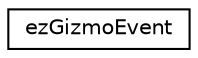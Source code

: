 digraph "Graphical Class Hierarchy"
{
 // LATEX_PDF_SIZE
  edge [fontname="Helvetica",fontsize="10",labelfontname="Helvetica",labelfontsize="10"];
  node [fontname="Helvetica",fontsize="10",shape=record];
  rankdir="LR";
  Node0 [label="ezGizmoEvent",height=0.2,width=0.4,color="black", fillcolor="white", style="filled",URL="$de/d12/structez_gizmo_event.htm",tooltip=" "];
}
